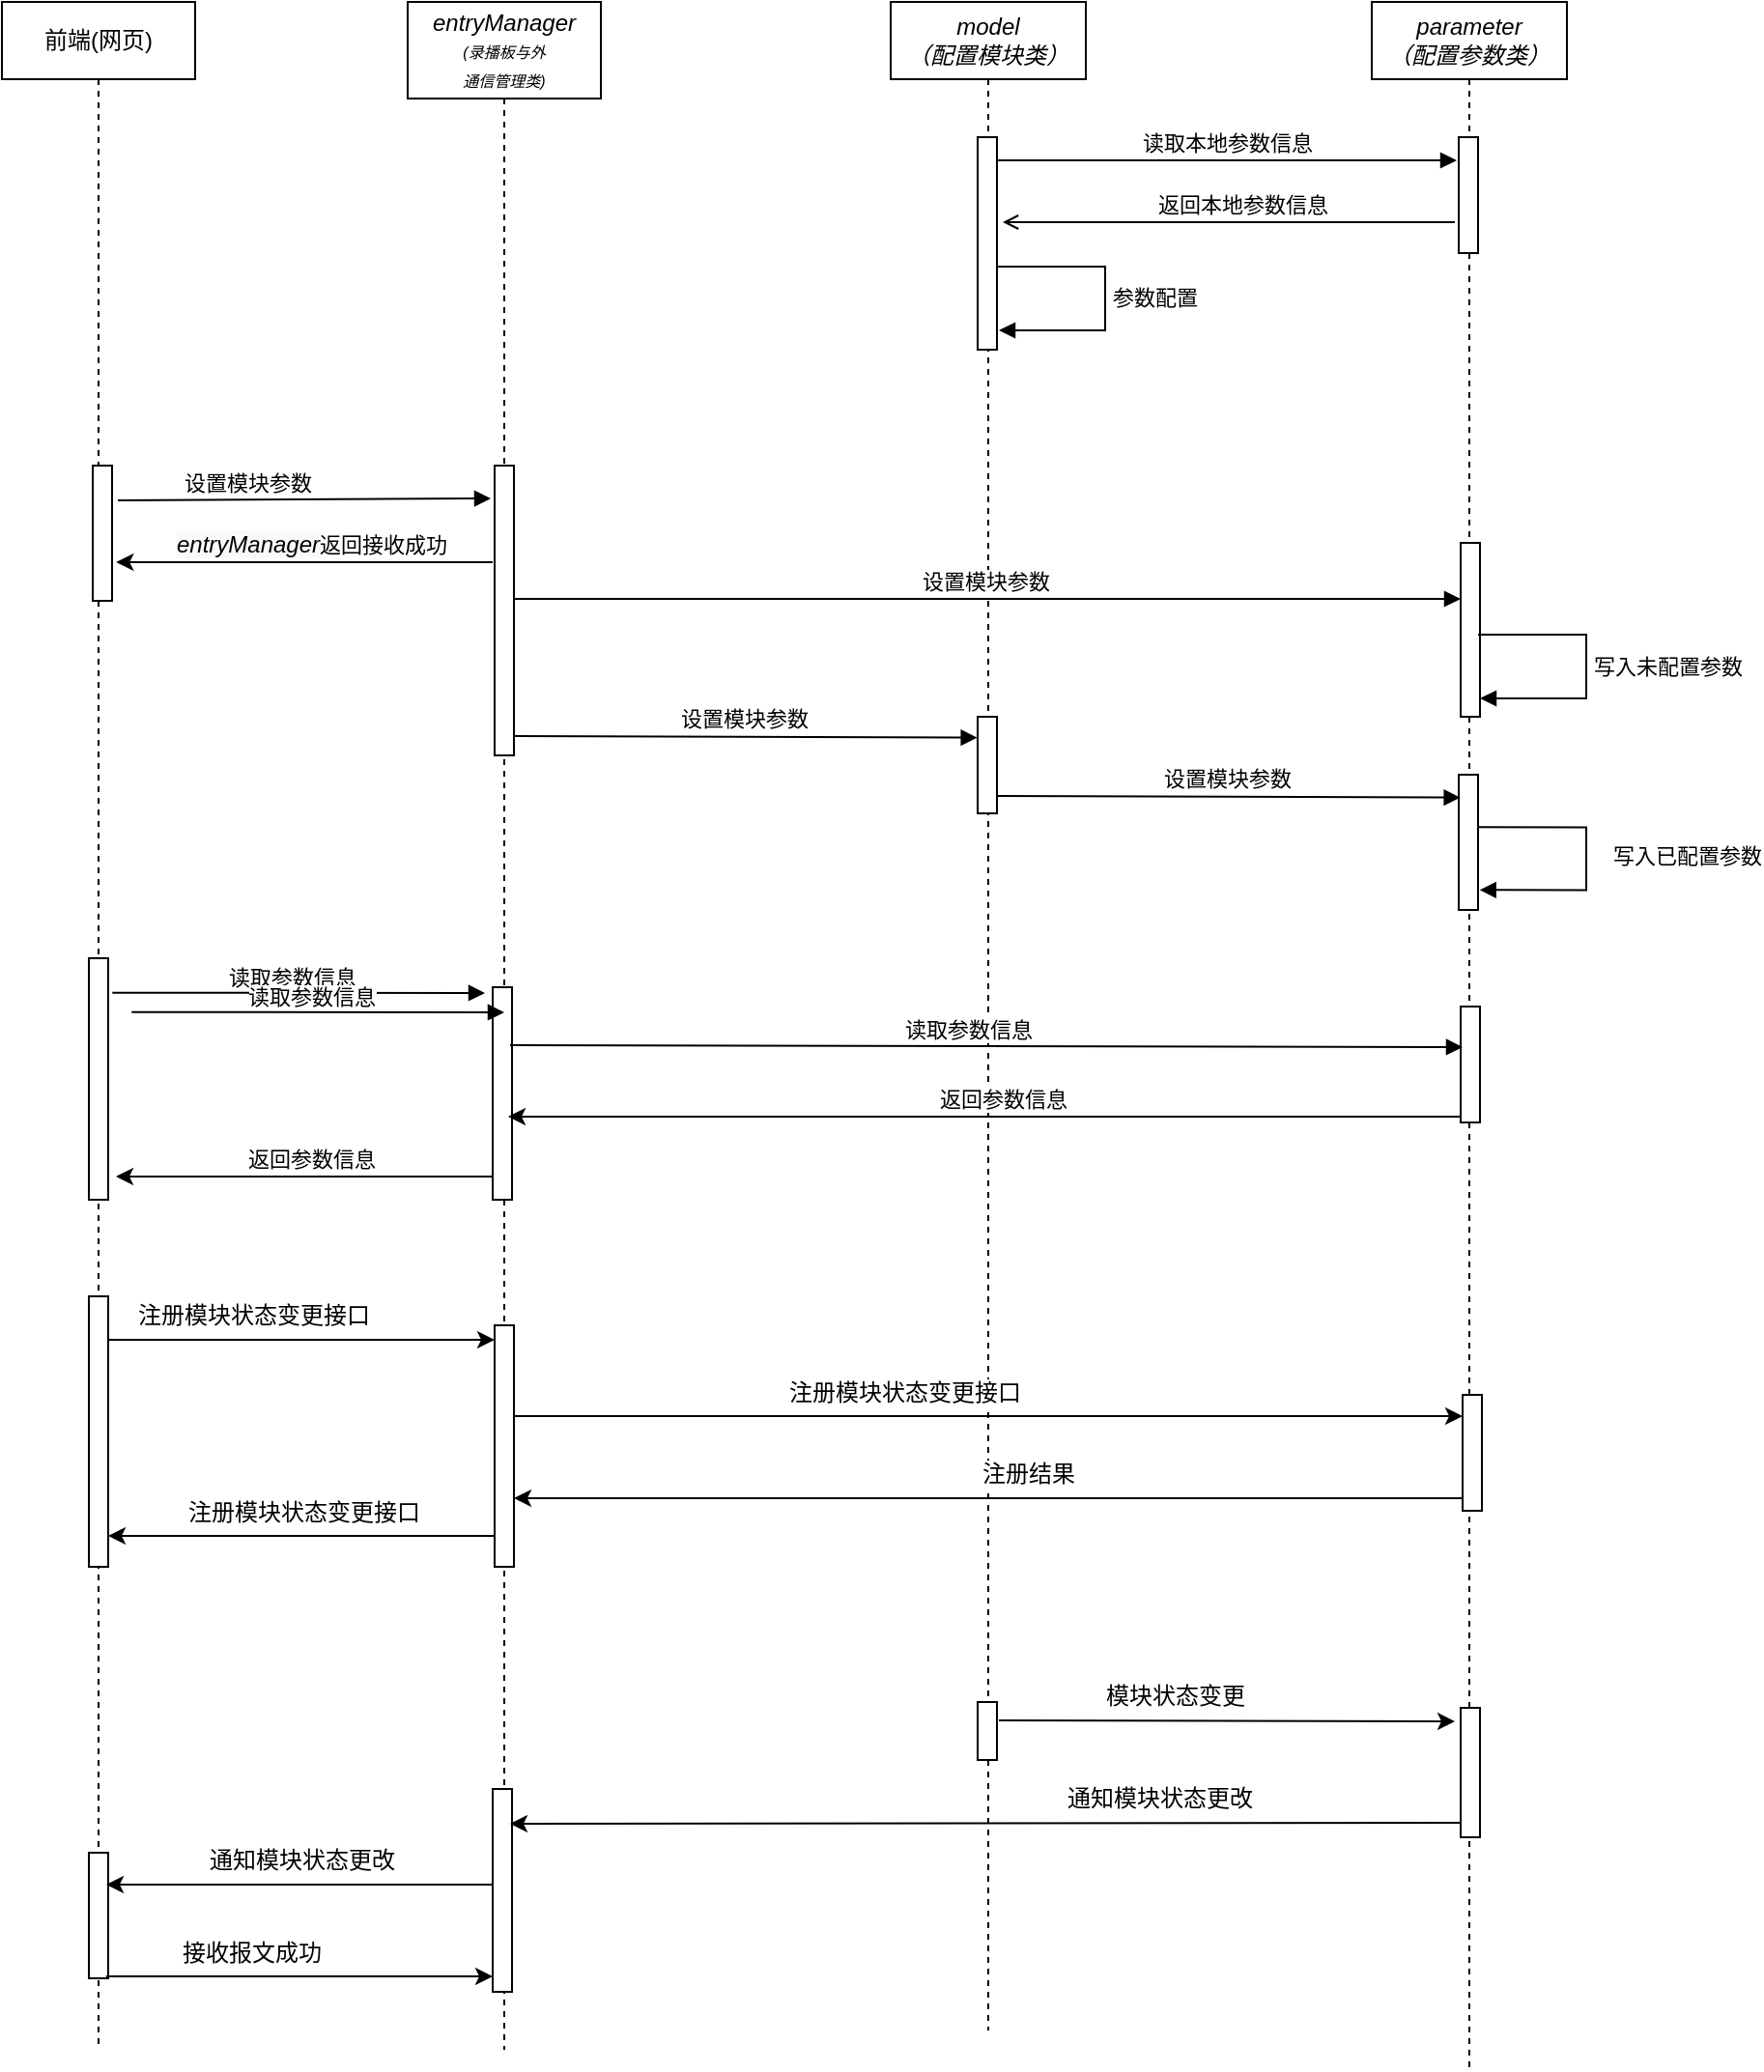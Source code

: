 <mxfile version="11.0.1" type="github"><diagram name="Page-1" id="c4acf3e9-155e-7222-9cf6-157b1a14988f"><mxGraphModel dx="1381" dy="771" grid="1" gridSize="10" guides="1" tooltips="1" connect="1" arrows="1" fold="1" page="1" pageScale="1" pageWidth="850" pageHeight="1100" background="#ffffff" math="0" shadow="0"><root><mxCell id="0"/><mxCell id="1" parent="0"/><mxCell id="B9yI50szMETjEd2v0kCB-1" value="前端(网页)" style="shape=umlLifeline;perimeter=lifelinePerimeter;whiteSpace=wrap;html=1;container=1;collapsible=0;recursiveResize=0;outlineConnect=0;" parent="1" vertex="1"><mxGeometry x="40" y="20" width="100" height="1060" as="geometry"/></mxCell><mxCell id="B9yI50szMETjEd2v0kCB-4" value="" style="html=1;points=[];perimeter=orthogonalPerimeter;" parent="B9yI50szMETjEd2v0kCB-1" vertex="1"><mxGeometry x="47" y="240" width="10" height="70" as="geometry"/></mxCell><mxCell id="uyK7qhQz3kz4ibQ4stl4-18" value="" style="html=1;points=[];perimeter=orthogonalPerimeter;" parent="B9yI50szMETjEd2v0kCB-1" vertex="1"><mxGeometry x="45" y="495" width="10" height="125" as="geometry"/></mxCell><mxCell id="B9yI50szMETjEd2v0kCB-6" value="&lt;i style=&quot;white-space: nowrap&quot;&gt;entryManager&lt;br&gt;&lt;font style=&quot;font-size: 8px&quot;&gt;(录播板与外&lt;br&gt;通信管理类)&lt;/font&gt;&lt;/i&gt;" style="shape=umlLifeline;perimeter=lifelinePerimeter;whiteSpace=wrap;html=1;container=1;collapsible=0;recursiveResize=0;outlineConnect=0;size=50;" parent="1" vertex="1"><mxGeometry x="250" y="20" width="100" height="1060" as="geometry"/></mxCell><mxCell id="B9yI50szMETjEd2v0kCB-8" value="" style="html=1;points=[];perimeter=orthogonalPerimeter;" parent="B9yI50szMETjEd2v0kCB-6" vertex="1"><mxGeometry x="45" y="240" width="10" height="150" as="geometry"/></mxCell><mxCell id="uyK7qhQz3kz4ibQ4stl4-17" value="" style="html=1;points=[];perimeter=orthogonalPerimeter;" parent="B9yI50szMETjEd2v0kCB-6" vertex="1"><mxGeometry x="44" y="510" width="10" height="110" as="geometry"/></mxCell><mxCell id="uyK7qhQz3kz4ibQ4stl4-20" value="" style="html=1;points=[];perimeter=orthogonalPerimeter;" parent="B9yI50szMETjEd2v0kCB-6" vertex="1"><mxGeometry x="45" y="685" width="10" height="125" as="geometry"/></mxCell><mxCell id="VgloYKsuSB6yxkZ9Yzyt-16" value="" style="html=1;points=[];perimeter=orthogonalPerimeter;" vertex="1" parent="B9yI50szMETjEd2v0kCB-6"><mxGeometry x="44" y="925" width="10" height="105" as="geometry"/></mxCell><mxCell id="B9yI50szMETjEd2v0kCB-16" value="&lt;i style=&quot;white-space: nowrap&quot;&gt;model&lt;br&gt;（配置模块类）&lt;br&gt;&lt;/i&gt;" style="shape=umlLifeline;perimeter=lifelinePerimeter;whiteSpace=wrap;html=1;container=1;collapsible=0;recursiveResize=0;outlineConnect=0;" parent="1" vertex="1"><mxGeometry x="500" y="20" width="101" height="1050" as="geometry"/></mxCell><mxCell id="B9yI50szMETjEd2v0kCB-18" value="" style="html=1;points=[];perimeter=orthogonalPerimeter;" parent="B9yI50szMETjEd2v0kCB-16" vertex="1"><mxGeometry x="45" y="70" width="10" height="110" as="geometry"/></mxCell><mxCell id="uyK7qhQz3kz4ibQ4stl4-6" value="" style="html=1;points=[];perimeter=orthogonalPerimeter;" parent="B9yI50szMETjEd2v0kCB-16" vertex="1"><mxGeometry x="45" y="370" width="10" height="50" as="geometry"/></mxCell><mxCell id="VgloYKsuSB6yxkZ9Yzyt-11" value="" style="html=1;points=[];perimeter=orthogonalPerimeter;" vertex="1" parent="B9yI50szMETjEd2v0kCB-16"><mxGeometry x="45" y="880" width="10" height="30" as="geometry"/></mxCell><mxCell id="B9yI50szMETjEd2v0kCB-27" value="设置模块参数" style="html=1;verticalAlign=bottom;endArrow=block;exitX=1.3;exitY=0.138;exitDx=0;exitDy=0;exitPerimeter=0;entryX=-0.183;entryY=0.193;entryDx=0;entryDy=0;entryPerimeter=0;" parent="1" edge="1"><mxGeometry x="-0.3" width="80" relative="1" as="geometry"><mxPoint x="100" y="278" as="sourcePoint"/><mxPoint x="293" y="277" as="targetPoint"/><mxPoint as="offset"/></mxGeometry></mxCell><mxCell id="B9yI50szMETjEd2v0kCB-36" value="&lt;i style=&quot;font-size: 12px ; background-color: rgb(248 , 249 , 250)&quot;&gt;entryManager&lt;/i&gt;返回接收成功" style="html=1;verticalAlign=bottom;endArrow=none;exitX=1.3;exitY=0.138;exitDx=0;exitDy=0;exitPerimeter=0;startArrow=classic;startFill=1;endFill=0;" parent="1" edge="1"><mxGeometry x="0.035" width="80" relative="1" as="geometry"><mxPoint x="99.143" y="310" as="sourcePoint"/><mxPoint x="294" y="310" as="targetPoint"/><mxPoint as="offset"/></mxGeometry></mxCell><mxCell id="B9yI50szMETjEd2v0kCB-37" value="设置模块参数" style="html=1;verticalAlign=bottom;endArrow=block;exitX=1.5;exitY=0.75;exitDx=0;exitDy=0;exitPerimeter=0;" parent="1" target="uyK7qhQz3kz4ibQ4stl4-16" edge="1"><mxGeometry x="-0.006" width="80" relative="1" as="geometry"><mxPoint x="305" y="329" as="sourcePoint"/><mxPoint x="770" y="329" as="targetPoint"/><mxPoint as="offset"/></mxGeometry></mxCell><mxCell id="B9yI50szMETjEd2v0kCB-38" value="读取参数信息" style="html=1;verticalAlign=bottom;endArrow=block;exitX=1.3;exitY=0.138;exitDx=0;exitDy=0;exitPerimeter=0;" parent="1" edge="1"><mxGeometry x="-0.039" y="-1" width="80" relative="1" as="geometry"><mxPoint x="97.143" y="532.857" as="sourcePoint"/><mxPoint x="290" y="533" as="targetPoint"/><mxPoint as="offset"/></mxGeometry></mxCell><mxCell id="B9yI50szMETjEd2v0kCB-41" value="返回参数信息" style="html=1;verticalAlign=bottom;endArrow=none;startArrow=classic;startFill=1;endFill=0;" parent="1" edge="1"><mxGeometry x="0.035" width="80" relative="1" as="geometry"><mxPoint x="302" y="597" as="sourcePoint"/><mxPoint x="797" y="597" as="targetPoint"/><mxPoint as="offset"/></mxGeometry></mxCell><mxCell id="uyK7qhQz3kz4ibQ4stl4-1" value="&lt;i&gt;&lt;span style=&quot;white-space: nowrap&quot;&gt;parameter&lt;br&gt;（配置参数类）&lt;/span&gt;&lt;br&gt;&lt;/i&gt;" style="shape=umlLifeline;perimeter=lifelinePerimeter;whiteSpace=wrap;html=1;container=1;collapsible=0;recursiveResize=0;outlineConnect=0;" parent="1" vertex="1"><mxGeometry x="749" y="20" width="101" height="1070" as="geometry"/></mxCell><mxCell id="uyK7qhQz3kz4ibQ4stl4-2" value="" style="html=1;points=[];perimeter=orthogonalPerimeter;" parent="uyK7qhQz3kz4ibQ4stl4-1" vertex="1"><mxGeometry x="45" y="70" width="10" height="60" as="geometry"/></mxCell><mxCell id="uyK7qhQz3kz4ibQ4stl4-14" value="" style="html=1;points=[];perimeter=orthogonalPerimeter;" parent="uyK7qhQz3kz4ibQ4stl4-1" vertex="1"><mxGeometry x="46" y="520" width="10" height="60" as="geometry"/></mxCell><mxCell id="uyK7qhQz3kz4ibQ4stl4-15" value="" style="html=1;points=[];perimeter=orthogonalPerimeter;" parent="uyK7qhQz3kz4ibQ4stl4-1" vertex="1"><mxGeometry x="45" y="400" width="10" height="70" as="geometry"/></mxCell><mxCell id="uyK7qhQz3kz4ibQ4stl4-16" value="" style="html=1;points=[];perimeter=orthogonalPerimeter;" parent="uyK7qhQz3kz4ibQ4stl4-1" vertex="1"><mxGeometry x="46" y="280" width="10" height="90" as="geometry"/></mxCell><mxCell id="VgloYKsuSB6yxkZ9Yzyt-3" value="" style="html=1;points=[];perimeter=orthogonalPerimeter;" vertex="1" parent="uyK7qhQz3kz4ibQ4stl4-1"><mxGeometry x="47" y="721" width="10" height="60" as="geometry"/></mxCell><mxCell id="VgloYKsuSB6yxkZ9Yzyt-13" value="" style="html=1;points=[];perimeter=orthogonalPerimeter;" vertex="1" parent="uyK7qhQz3kz4ibQ4stl4-1"><mxGeometry x="46" y="883" width="10" height="67" as="geometry"/></mxCell><mxCell id="uyK7qhQz3kz4ibQ4stl4-3" value="读取本地参数信息" style="html=1;verticalAlign=bottom;endArrow=block;exitX=1.5;exitY=0.75;exitDx=0;exitDy=0;exitPerimeter=0;" parent="1" edge="1"><mxGeometry x="-0.006" width="80" relative="1" as="geometry"><mxPoint x="555" y="102" as="sourcePoint"/><mxPoint x="793" y="102" as="targetPoint"/><mxPoint as="offset"/></mxGeometry></mxCell><mxCell id="uyK7qhQz3kz4ibQ4stl4-4" value="返回本地参数信息" style="html=1;verticalAlign=bottom;endArrow=none;exitX=1.5;exitY=0.75;exitDx=0;exitDy=0;exitPerimeter=0;startArrow=open;startFill=0;endFill=0;" parent="1" edge="1"><mxGeometry x="0.061" width="80" relative="1" as="geometry"><mxPoint x="558" y="134" as="sourcePoint"/><mxPoint x="792" y="134" as="targetPoint"/><mxPoint as="offset"/></mxGeometry></mxCell><mxCell id="uyK7qhQz3kz4ibQ4stl4-5" value="参数配置" style="edgeStyle=orthogonalEdgeStyle;html=1;align=left;spacingLeft=2;endArrow=block;rounded=0;entryX=1;entryY=0.775;entryDx=0;entryDy=0;entryPerimeter=0;" parent="1" edge="1"><mxGeometry relative="1" as="geometry"><mxPoint x="555" y="157" as="sourcePoint"/><Array as="points"><mxPoint x="611" y="157"/><mxPoint x="611" y="190"/></Array><mxPoint x="556" y="190" as="targetPoint"/></mxGeometry></mxCell><mxCell id="uyK7qhQz3kz4ibQ4stl4-7" value="写入未配置参数" style="edgeStyle=orthogonalEdgeStyle;html=1;align=left;spacingLeft=2;endArrow=block;rounded=0;entryX=1;entryY=0.775;entryDx=0;entryDy=0;entryPerimeter=0;" parent="1" edge="1"><mxGeometry relative="1" as="geometry"><mxPoint x="804" y="347.5" as="sourcePoint"/><Array as="points"><mxPoint x="860" y="347.5"/><mxPoint x="860" y="380.5"/></Array><mxPoint x="805" y="380.5" as="targetPoint"/></mxGeometry></mxCell><mxCell id="uyK7qhQz3kz4ibQ4stl4-8" value="设置模块参数" style="html=1;verticalAlign=bottom;endArrow=block;exitX=1.5;exitY=0.75;exitDx=0;exitDy=0;exitPerimeter=0;entryX=-0.019;entryY=0.093;entryDx=0;entryDy=0;entryPerimeter=0;" parent="1" edge="1"><mxGeometry x="-0.006" width="80" relative="1" as="geometry"><mxPoint x="305" y="400" as="sourcePoint"/><mxPoint x="544.833" y="400.833" as="targetPoint"/><mxPoint as="offset"/></mxGeometry></mxCell><mxCell id="uyK7qhQz3kz4ibQ4stl4-9" value="设置模块参数" style="html=1;verticalAlign=bottom;endArrow=block;exitX=1.5;exitY=0.75;exitDx=0;exitDy=0;exitPerimeter=0;entryX=-0.019;entryY=0.093;entryDx=0;entryDy=0;entryPerimeter=0;" parent="1" edge="1"><mxGeometry x="-0.006" width="80" relative="1" as="geometry"><mxPoint x="555" y="431" as="sourcePoint"/><mxPoint x="794.833" y="431.833" as="targetPoint"/><mxPoint as="offset"/></mxGeometry></mxCell><mxCell id="uyK7qhQz3kz4ibQ4stl4-10" value="写入已配置参数" style="edgeStyle=orthogonalEdgeStyle;html=1;align=left;spacingLeft=2;endArrow=block;rounded=0;entryX=1;entryY=0.775;entryDx=0;entryDy=0;entryPerimeter=0;" parent="1" edge="1"><mxGeometry x="-0.221" y="-19" relative="1" as="geometry"><mxPoint x="804" y="447.167" as="sourcePoint"/><Array as="points"><mxPoint x="860" y="447"/><mxPoint x="860" y="480"/></Array><mxPoint x="804.833" y="479.667" as="targetPoint"/><mxPoint x="29" y="15" as="offset"/></mxGeometry></mxCell><mxCell id="uyK7qhQz3kz4ibQ4stl4-11" value="读取参数信息" style="html=1;verticalAlign=bottom;endArrow=block;entryX=0.1;entryY=0.35;entryDx=0;entryDy=0;entryPerimeter=0;exitX=0.9;exitY=0.273;exitDx=0;exitDy=0;exitPerimeter=0;" parent="1" target="uyK7qhQz3kz4ibQ4stl4-14" edge="1" source="uyK7qhQz3kz4ibQ4stl4-17"><mxGeometry x="-0.039" y="-1" width="80" relative="1" as="geometry"><mxPoint x="310" y="561" as="sourcePoint"/><mxPoint x="760" y="560" as="targetPoint"/><mxPoint as="offset"/></mxGeometry></mxCell><mxCell id="uyK7qhQz3kz4ibQ4stl4-12" value="返回参数信息" style="html=1;verticalAlign=bottom;endArrow=none;startArrow=classic;startFill=1;endFill=0;entryX=-0.1;entryY=0.995;entryDx=0;entryDy=0;entryPerimeter=0;" parent="1" edge="1"><mxGeometry x="0.035" width="80" relative="1" as="geometry"><mxPoint x="99" y="628" as="sourcePoint"/><mxPoint x="294" y="628" as="targetPoint"/><mxPoint as="offset"/></mxGeometry></mxCell><mxCell id="uyK7qhQz3kz4ibQ4stl4-19" value="" style="html=1;points=[];perimeter=orthogonalPerimeter;" parent="1" vertex="1"><mxGeometry x="85" y="690" width="10" height="140" as="geometry"/></mxCell><mxCell id="VgloYKsuSB6yxkZ9Yzyt-1" value="" style="endArrow=classic;html=1;" edge="1" parent="1"><mxGeometry width="50" height="50" relative="1" as="geometry"><mxPoint x="95" y="712.5" as="sourcePoint"/><mxPoint x="295" y="712.5" as="targetPoint"/></mxGeometry></mxCell><mxCell id="VgloYKsuSB6yxkZ9Yzyt-2" value="注册模块状态变更接口" style="text;html=1;resizable=0;points=[];align=center;verticalAlign=middle;labelBackgroundColor=#ffffff;" vertex="1" connectable="0" parent="VgloYKsuSB6yxkZ9Yzyt-1"><mxGeometry x="-0.13" relative="1" as="geometry"><mxPoint x="-12" y="-12.5" as="offset"/></mxGeometry></mxCell><mxCell id="VgloYKsuSB6yxkZ9Yzyt-4" value="" style="endArrow=classic;html=1;" edge="1" parent="1" target="VgloYKsuSB6yxkZ9Yzyt-3"><mxGeometry width="50" height="50" relative="1" as="geometry"><mxPoint x="305" y="752" as="sourcePoint"/><mxPoint x="505" y="752" as="targetPoint"/></mxGeometry></mxCell><mxCell id="VgloYKsuSB6yxkZ9Yzyt-5" value="注册模块状态变更接口" style="text;html=1;resizable=0;points=[];align=center;verticalAlign=middle;labelBackgroundColor=#ffffff;" vertex="1" connectable="0" parent="VgloYKsuSB6yxkZ9Yzyt-4"><mxGeometry x="-0.13" relative="1" as="geometry"><mxPoint x="-12" y="-12.5" as="offset"/></mxGeometry></mxCell><mxCell id="VgloYKsuSB6yxkZ9Yzyt-7" value="" style="endArrow=classic;html=1;" edge="1" parent="1"><mxGeometry width="50" height="50" relative="1" as="geometry"><mxPoint x="796" y="794.5" as="sourcePoint"/><mxPoint x="305" y="794.5" as="targetPoint"/></mxGeometry></mxCell><mxCell id="VgloYKsuSB6yxkZ9Yzyt-8" value="注册结果" style="text;html=1;resizable=0;points=[];align=center;verticalAlign=middle;labelBackgroundColor=#ffffff;" vertex="1" connectable="0" parent="VgloYKsuSB6yxkZ9Yzyt-7"><mxGeometry x="-0.13" relative="1" as="geometry"><mxPoint x="-12" y="-12.5" as="offset"/></mxGeometry></mxCell><mxCell id="VgloYKsuSB6yxkZ9Yzyt-9" value="" style="endArrow=classic;html=1;" edge="1" parent="1"><mxGeometry width="50" height="50" relative="1" as="geometry"><mxPoint x="295" y="814" as="sourcePoint"/><mxPoint x="95" y="814" as="targetPoint"/></mxGeometry></mxCell><mxCell id="VgloYKsuSB6yxkZ9Yzyt-10" value="注册模块状态变更接口" style="text;html=1;resizable=0;points=[];align=center;verticalAlign=middle;labelBackgroundColor=#ffffff;" vertex="1" connectable="0" parent="VgloYKsuSB6yxkZ9Yzyt-9"><mxGeometry x="-0.13" relative="1" as="geometry"><mxPoint x="-12" y="-12.5" as="offset"/></mxGeometry></mxCell><mxCell id="VgloYKsuSB6yxkZ9Yzyt-14" value="" style="endArrow=classic;html=1;" edge="1" parent="1"><mxGeometry width="50" height="50" relative="1" as="geometry"><mxPoint x="556" y="909.5" as="sourcePoint"/><mxPoint x="792" y="910" as="targetPoint"/></mxGeometry></mxCell><mxCell id="VgloYKsuSB6yxkZ9Yzyt-15" value="模块状态变更" style="text;html=1;resizable=0;points=[];align=center;verticalAlign=middle;labelBackgroundColor=#ffffff;" vertex="1" connectable="0" parent="VgloYKsuSB6yxkZ9Yzyt-14"><mxGeometry x="-0.13" relative="1" as="geometry"><mxPoint x="-12" y="-12.5" as="offset"/></mxGeometry></mxCell><mxCell id="VgloYKsuSB6yxkZ9Yzyt-17" value="" style="endArrow=classic;html=1;exitX=-0.01;exitY=0.888;exitDx=0;exitDy=0;exitPerimeter=0;" edge="1" parent="1" source="VgloYKsuSB6yxkZ9Yzyt-13"><mxGeometry width="50" height="50" relative="1" as="geometry"><mxPoint x="790" y="963" as="sourcePoint"/><mxPoint x="303" y="963" as="targetPoint"/></mxGeometry></mxCell><mxCell id="VgloYKsuSB6yxkZ9Yzyt-18" value="通知模块状态更改" style="text;html=1;resizable=0;points=[];align=center;verticalAlign=middle;labelBackgroundColor=#ffffff;" vertex="1" connectable="0" parent="VgloYKsuSB6yxkZ9Yzyt-17"><mxGeometry x="-0.13" relative="1" as="geometry"><mxPoint x="58" y="-12.5" as="offset"/></mxGeometry></mxCell><mxCell id="VgloYKsuSB6yxkZ9Yzyt-19" value="" style="html=1;points=[];perimeter=orthogonalPerimeter;" vertex="1" parent="1"><mxGeometry x="85" y="978" width="10" height="65" as="geometry"/></mxCell><mxCell id="VgloYKsuSB6yxkZ9Yzyt-20" value="" style="endArrow=classic;html=1;" edge="1" parent="1"><mxGeometry width="50" height="50" relative="1" as="geometry"><mxPoint x="294" y="994.5" as="sourcePoint"/><mxPoint x="94" y="994.5" as="targetPoint"/></mxGeometry></mxCell><mxCell id="VgloYKsuSB6yxkZ9Yzyt-21" value="通知模块状态更改" style="text;html=1;resizable=0;points=[];align=center;verticalAlign=middle;labelBackgroundColor=#ffffff;" vertex="1" connectable="0" parent="VgloYKsuSB6yxkZ9Yzyt-20"><mxGeometry x="-0.13" relative="1" as="geometry"><mxPoint x="-12" y="-12.5" as="offset"/></mxGeometry></mxCell><mxCell id="VgloYKsuSB6yxkZ9Yzyt-22" value="读取参数信息" style="html=1;verticalAlign=bottom;endArrow=block;exitX=1.3;exitY=0.138;exitDx=0;exitDy=0;exitPerimeter=0;" edge="1" parent="1"><mxGeometry x="-0.039" y="-1" width="80" relative="1" as="geometry"><mxPoint x="107.143" y="542.857" as="sourcePoint"/><mxPoint x="300" y="543" as="targetPoint"/><mxPoint as="offset"/></mxGeometry></mxCell><mxCell id="VgloYKsuSB6yxkZ9Yzyt-24" value="" style="endArrow=classic;html=1;" edge="1" parent="1"><mxGeometry width="50" height="50" relative="1" as="geometry"><mxPoint x="94" y="1042" as="sourcePoint"/><mxPoint x="294" y="1042" as="targetPoint"/></mxGeometry></mxCell><mxCell id="VgloYKsuSB6yxkZ9Yzyt-25" value="接收报文成功" style="text;html=1;resizable=0;points=[];align=center;verticalAlign=middle;labelBackgroundColor=#ffffff;" vertex="1" connectable="0" parent="VgloYKsuSB6yxkZ9Yzyt-24"><mxGeometry x="-0.13" relative="1" as="geometry"><mxPoint x="-12" y="-12.5" as="offset"/></mxGeometry></mxCell></root></mxGraphModel></diagram></mxfile>